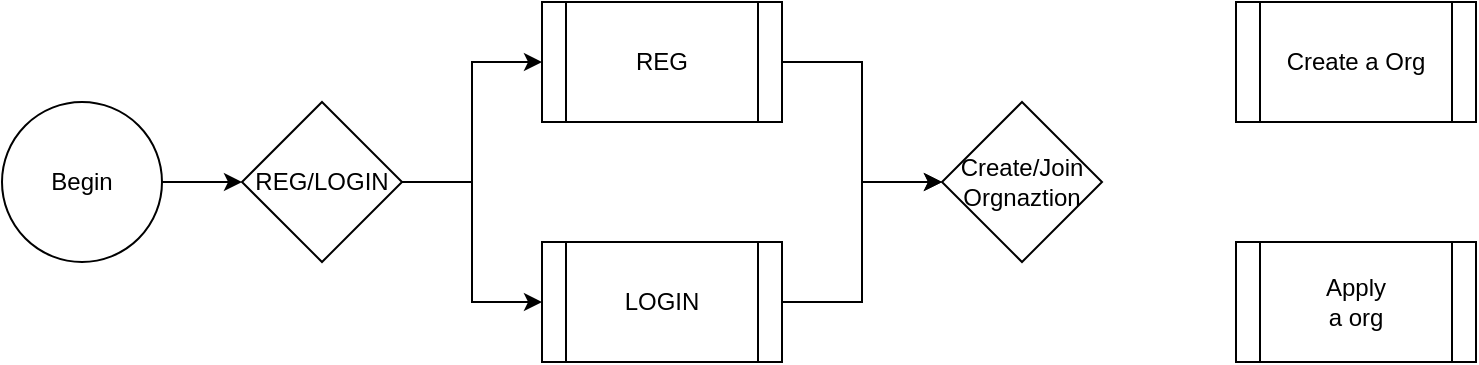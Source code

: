 <mxfile pages="1" version="11.2.4" type="github"><diagram id="8Ypa42wd9eSPudKeg5vt" name="Page-1"><mxGraphModel dx="830" dy="641" grid="1" gridSize="10" guides="1" tooltips="1" connect="1" arrows="1" fold="1" page="1" pageScale="1" pageWidth="827" pageHeight="1169" math="0" shadow="0"><root><mxCell id="0"/><mxCell id="1" parent="0"/><mxCell id="i9PgADbxXDB1dc4d_lo2-8" style="edgeStyle=orthogonalEdgeStyle;rounded=0;orthogonalLoop=1;jettySize=auto;html=1;exitX=1;exitY=0.5;exitDx=0;exitDy=0;entryX=0;entryY=0.5;entryDx=0;entryDy=0;" edge="1" parent="1" source="i9PgADbxXDB1dc4d_lo2-2" target="i9PgADbxXDB1dc4d_lo2-3"><mxGeometry relative="1" as="geometry"/></mxCell><mxCell id="i9PgADbxXDB1dc4d_lo2-2" value="Begin" style="ellipse;whiteSpace=wrap;html=1;aspect=fixed;" vertex="1" parent="1"><mxGeometry x="90" y="60" width="80" height="80" as="geometry"/></mxCell><mxCell id="i9PgADbxXDB1dc4d_lo2-9" style="edgeStyle=orthogonalEdgeStyle;rounded=0;orthogonalLoop=1;jettySize=auto;html=1;exitX=1;exitY=0.5;exitDx=0;exitDy=0;entryX=0;entryY=0.5;entryDx=0;entryDy=0;" edge="1" parent="1" source="i9PgADbxXDB1dc4d_lo2-3" target="i9PgADbxXDB1dc4d_lo2-4"><mxGeometry relative="1" as="geometry"/></mxCell><mxCell id="i9PgADbxXDB1dc4d_lo2-10" style="edgeStyle=orthogonalEdgeStyle;rounded=0;orthogonalLoop=1;jettySize=auto;html=1;exitX=1;exitY=0.5;exitDx=0;exitDy=0;entryX=0;entryY=0.5;entryDx=0;entryDy=0;" edge="1" parent="1" source="i9PgADbxXDB1dc4d_lo2-3" target="i9PgADbxXDB1dc4d_lo2-5"><mxGeometry relative="1" as="geometry"/></mxCell><mxCell id="i9PgADbxXDB1dc4d_lo2-3" value="REG/LOGIN" style="rhombus;whiteSpace=wrap;html=1;" vertex="1" parent="1"><mxGeometry x="210" y="60" width="80" height="80" as="geometry"/></mxCell><mxCell id="i9PgADbxXDB1dc4d_lo2-11" style="edgeStyle=orthogonalEdgeStyle;rounded=0;orthogonalLoop=1;jettySize=auto;html=1;exitX=1;exitY=0.5;exitDx=0;exitDy=0;entryX=0;entryY=0.5;entryDx=0;entryDy=0;" edge="1" parent="1" source="i9PgADbxXDB1dc4d_lo2-4" target="i9PgADbxXDB1dc4d_lo2-6"><mxGeometry relative="1" as="geometry"/></mxCell><mxCell id="i9PgADbxXDB1dc4d_lo2-4" value="REG" style="shape=process;whiteSpace=wrap;html=1;backgroundOutline=1;" vertex="1" parent="1"><mxGeometry x="360" y="10" width="120" height="60" as="geometry"/></mxCell><mxCell id="i9PgADbxXDB1dc4d_lo2-12" style="edgeStyle=orthogonalEdgeStyle;rounded=0;orthogonalLoop=1;jettySize=auto;html=1;exitX=1;exitY=0.5;exitDx=0;exitDy=0;entryX=0;entryY=0.5;entryDx=0;entryDy=0;" edge="1" parent="1" source="i9PgADbxXDB1dc4d_lo2-5" target="i9PgADbxXDB1dc4d_lo2-6"><mxGeometry relative="1" as="geometry"/></mxCell><mxCell id="i9PgADbxXDB1dc4d_lo2-5" value="LOGIN" style="shape=process;whiteSpace=wrap;html=1;backgroundOutline=1;" vertex="1" parent="1"><mxGeometry x="360" y="130" width="120" height="60" as="geometry"/></mxCell><mxCell id="i9PgADbxXDB1dc4d_lo2-6" value="Create/Join&lt;br&gt;Orgnaztion" style="rhombus;whiteSpace=wrap;html=1;" vertex="1" parent="1"><mxGeometry x="560" y="60" width="80" height="80" as="geometry"/></mxCell><mxCell id="i9PgADbxXDB1dc4d_lo2-13" value="Create a Org" style="shape=process;whiteSpace=wrap;html=1;backgroundOutline=1;" vertex="1" parent="1"><mxGeometry x="707" y="10" width="120" height="60" as="geometry"/></mxCell><mxCell id="i9PgADbxXDB1dc4d_lo2-14" value="Apply&lt;br&gt;a org" style="shape=process;whiteSpace=wrap;html=1;backgroundOutline=1;" vertex="1" parent="1"><mxGeometry x="707" y="130" width="120" height="60" as="geometry"/></mxCell></root></mxGraphModel></diagram></mxfile>